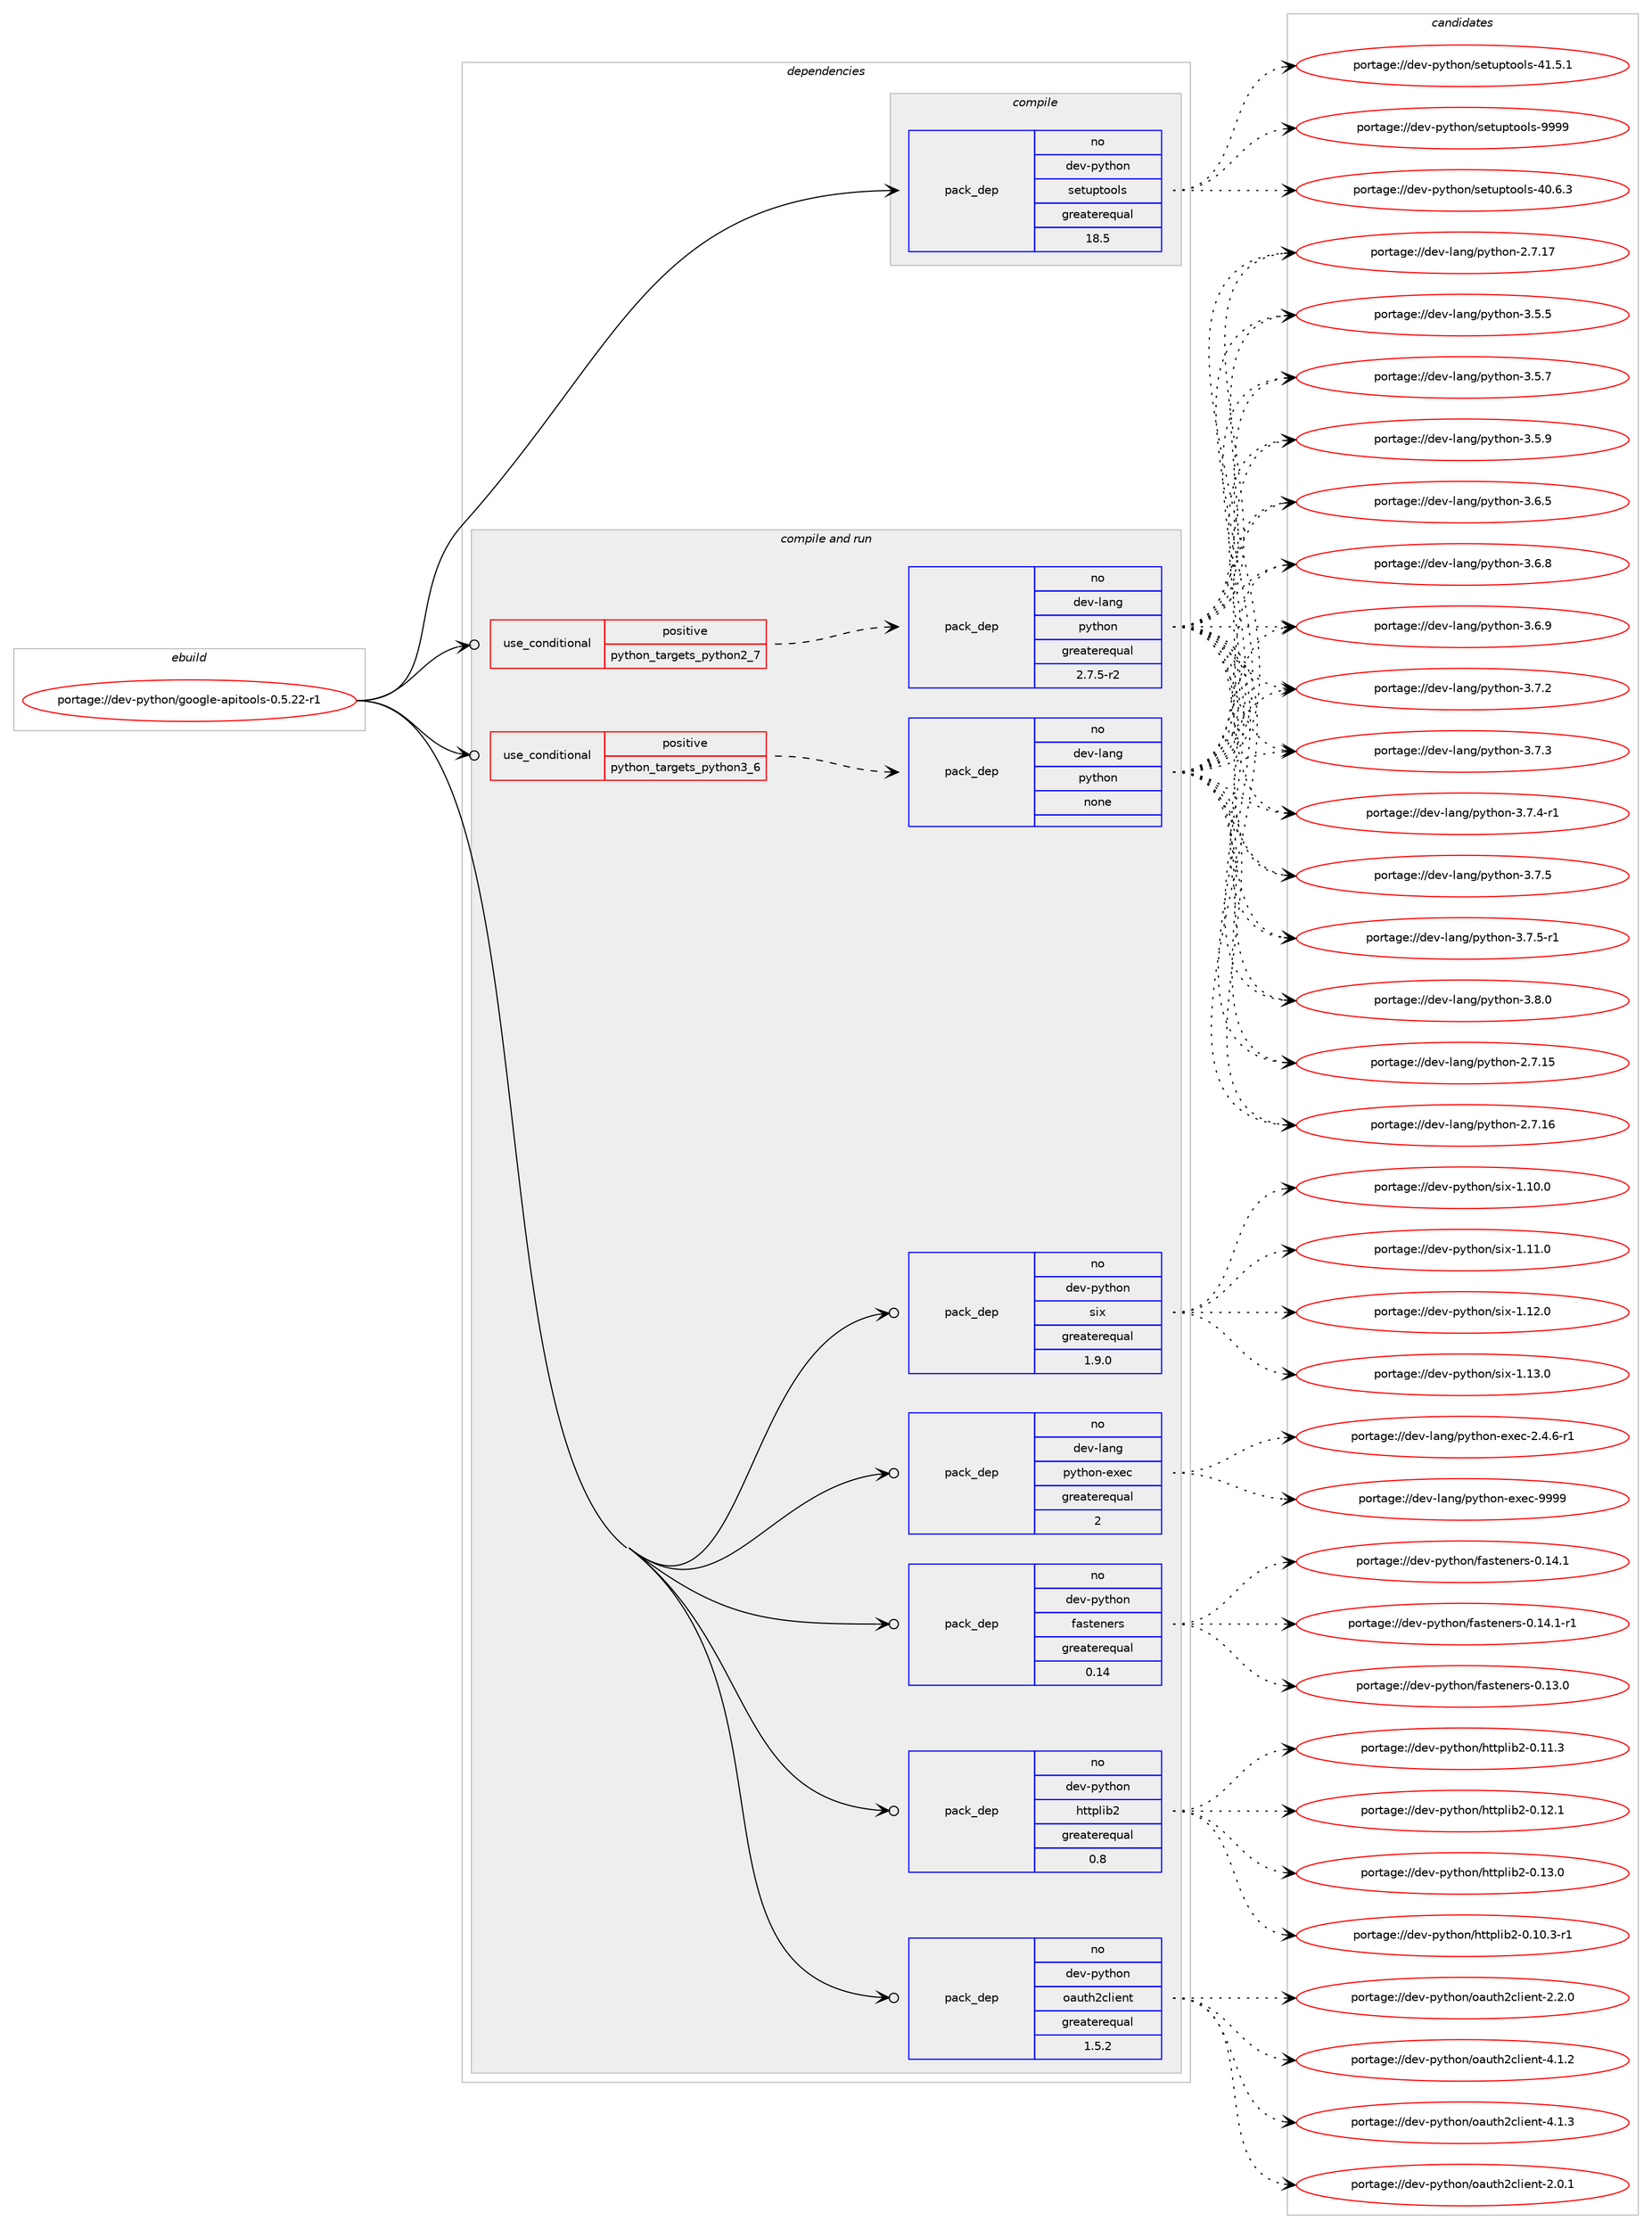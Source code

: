 digraph prolog {

# *************
# Graph options
# *************

newrank=true;
concentrate=true;
compound=true;
graph [rankdir=LR,fontname=Helvetica,fontsize=10,ranksep=1.5];#, ranksep=2.5, nodesep=0.2];
edge  [arrowhead=vee];
node  [fontname=Helvetica,fontsize=10];

# **********
# The ebuild
# **********

subgraph cluster_leftcol {
color=gray;
rank=same;
label=<<i>ebuild</i>>;
id [label="portage://dev-python/google-apitools-0.5.22-r1", color=red, width=4, href="../dev-python/google-apitools-0.5.22-r1.svg"];
}

# ****************
# The dependencies
# ****************

subgraph cluster_midcol {
color=gray;
label=<<i>dependencies</i>>;
subgraph cluster_compile {
fillcolor="#eeeeee";
style=filled;
label=<<i>compile</i>>;
subgraph pack109273 {
dependency141964 [label=<<TABLE BORDER="0" CELLBORDER="1" CELLSPACING="0" CELLPADDING="4" WIDTH="220"><TR><TD ROWSPAN="6" CELLPADDING="30">pack_dep</TD></TR><TR><TD WIDTH="110">no</TD></TR><TR><TD>dev-python</TD></TR><TR><TD>setuptools</TD></TR><TR><TD>greaterequal</TD></TR><TR><TD>18.5</TD></TR></TABLE>>, shape=none, color=blue];
}
id:e -> dependency141964:w [weight=20,style="solid",arrowhead="vee"];
}
subgraph cluster_compileandrun {
fillcolor="#eeeeee";
style=filled;
label=<<i>compile and run</i>>;
subgraph cond29372 {
dependency141965 [label=<<TABLE BORDER="0" CELLBORDER="1" CELLSPACING="0" CELLPADDING="4"><TR><TD ROWSPAN="3" CELLPADDING="10">use_conditional</TD></TR><TR><TD>positive</TD></TR><TR><TD>python_targets_python2_7</TD></TR></TABLE>>, shape=none, color=red];
subgraph pack109274 {
dependency141966 [label=<<TABLE BORDER="0" CELLBORDER="1" CELLSPACING="0" CELLPADDING="4" WIDTH="220"><TR><TD ROWSPAN="6" CELLPADDING="30">pack_dep</TD></TR><TR><TD WIDTH="110">no</TD></TR><TR><TD>dev-lang</TD></TR><TR><TD>python</TD></TR><TR><TD>greaterequal</TD></TR><TR><TD>2.7.5-r2</TD></TR></TABLE>>, shape=none, color=blue];
}
dependency141965:e -> dependency141966:w [weight=20,style="dashed",arrowhead="vee"];
}
id:e -> dependency141965:w [weight=20,style="solid",arrowhead="odotvee"];
subgraph cond29373 {
dependency141967 [label=<<TABLE BORDER="0" CELLBORDER="1" CELLSPACING="0" CELLPADDING="4"><TR><TD ROWSPAN="3" CELLPADDING="10">use_conditional</TD></TR><TR><TD>positive</TD></TR><TR><TD>python_targets_python3_6</TD></TR></TABLE>>, shape=none, color=red];
subgraph pack109275 {
dependency141968 [label=<<TABLE BORDER="0" CELLBORDER="1" CELLSPACING="0" CELLPADDING="4" WIDTH="220"><TR><TD ROWSPAN="6" CELLPADDING="30">pack_dep</TD></TR><TR><TD WIDTH="110">no</TD></TR><TR><TD>dev-lang</TD></TR><TR><TD>python</TD></TR><TR><TD>none</TD></TR><TR><TD></TD></TR></TABLE>>, shape=none, color=blue];
}
dependency141967:e -> dependency141968:w [weight=20,style="dashed",arrowhead="vee"];
}
id:e -> dependency141967:w [weight=20,style="solid",arrowhead="odotvee"];
subgraph pack109276 {
dependency141969 [label=<<TABLE BORDER="0" CELLBORDER="1" CELLSPACING="0" CELLPADDING="4" WIDTH="220"><TR><TD ROWSPAN="6" CELLPADDING="30">pack_dep</TD></TR><TR><TD WIDTH="110">no</TD></TR><TR><TD>dev-lang</TD></TR><TR><TD>python-exec</TD></TR><TR><TD>greaterequal</TD></TR><TR><TD>2</TD></TR></TABLE>>, shape=none, color=blue];
}
id:e -> dependency141969:w [weight=20,style="solid",arrowhead="odotvee"];
subgraph pack109277 {
dependency141970 [label=<<TABLE BORDER="0" CELLBORDER="1" CELLSPACING="0" CELLPADDING="4" WIDTH="220"><TR><TD ROWSPAN="6" CELLPADDING="30">pack_dep</TD></TR><TR><TD WIDTH="110">no</TD></TR><TR><TD>dev-python</TD></TR><TR><TD>fasteners</TD></TR><TR><TD>greaterequal</TD></TR><TR><TD>0.14</TD></TR></TABLE>>, shape=none, color=blue];
}
id:e -> dependency141970:w [weight=20,style="solid",arrowhead="odotvee"];
subgraph pack109278 {
dependency141971 [label=<<TABLE BORDER="0" CELLBORDER="1" CELLSPACING="0" CELLPADDING="4" WIDTH="220"><TR><TD ROWSPAN="6" CELLPADDING="30">pack_dep</TD></TR><TR><TD WIDTH="110">no</TD></TR><TR><TD>dev-python</TD></TR><TR><TD>httplib2</TD></TR><TR><TD>greaterequal</TD></TR><TR><TD>0.8</TD></TR></TABLE>>, shape=none, color=blue];
}
id:e -> dependency141971:w [weight=20,style="solid",arrowhead="odotvee"];
subgraph pack109279 {
dependency141972 [label=<<TABLE BORDER="0" CELLBORDER="1" CELLSPACING="0" CELLPADDING="4" WIDTH="220"><TR><TD ROWSPAN="6" CELLPADDING="30">pack_dep</TD></TR><TR><TD WIDTH="110">no</TD></TR><TR><TD>dev-python</TD></TR><TR><TD>oauth2client</TD></TR><TR><TD>greaterequal</TD></TR><TR><TD>1.5.2</TD></TR></TABLE>>, shape=none, color=blue];
}
id:e -> dependency141972:w [weight=20,style="solid",arrowhead="odotvee"];
subgraph pack109280 {
dependency141973 [label=<<TABLE BORDER="0" CELLBORDER="1" CELLSPACING="0" CELLPADDING="4" WIDTH="220"><TR><TD ROWSPAN="6" CELLPADDING="30">pack_dep</TD></TR><TR><TD WIDTH="110">no</TD></TR><TR><TD>dev-python</TD></TR><TR><TD>six</TD></TR><TR><TD>greaterequal</TD></TR><TR><TD>1.9.0</TD></TR></TABLE>>, shape=none, color=blue];
}
id:e -> dependency141973:w [weight=20,style="solid",arrowhead="odotvee"];
}
subgraph cluster_run {
fillcolor="#eeeeee";
style=filled;
label=<<i>run</i>>;
}
}

# **************
# The candidates
# **************

subgraph cluster_choices {
rank=same;
color=gray;
label=<<i>candidates</i>>;

subgraph choice109273 {
color=black;
nodesep=1;
choiceportage100101118451121211161041111104711510111611711211611111110811545524846544651 [label="portage://dev-python/setuptools-40.6.3", color=red, width=4,href="../dev-python/setuptools-40.6.3.svg"];
choiceportage100101118451121211161041111104711510111611711211611111110811545524946534649 [label="portage://dev-python/setuptools-41.5.1", color=red, width=4,href="../dev-python/setuptools-41.5.1.svg"];
choiceportage10010111845112121116104111110471151011161171121161111111081154557575757 [label="portage://dev-python/setuptools-9999", color=red, width=4,href="../dev-python/setuptools-9999.svg"];
dependency141964:e -> choiceportage100101118451121211161041111104711510111611711211611111110811545524846544651:w [style=dotted,weight="100"];
dependency141964:e -> choiceportage100101118451121211161041111104711510111611711211611111110811545524946534649:w [style=dotted,weight="100"];
dependency141964:e -> choiceportage10010111845112121116104111110471151011161171121161111111081154557575757:w [style=dotted,weight="100"];
}
subgraph choice109274 {
color=black;
nodesep=1;
choiceportage10010111845108971101034711212111610411111045504655464953 [label="portage://dev-lang/python-2.7.15", color=red, width=4,href="../dev-lang/python-2.7.15.svg"];
choiceportage10010111845108971101034711212111610411111045504655464954 [label="portage://dev-lang/python-2.7.16", color=red, width=4,href="../dev-lang/python-2.7.16.svg"];
choiceportage10010111845108971101034711212111610411111045504655464955 [label="portage://dev-lang/python-2.7.17", color=red, width=4,href="../dev-lang/python-2.7.17.svg"];
choiceportage100101118451089711010347112121116104111110455146534653 [label="portage://dev-lang/python-3.5.5", color=red, width=4,href="../dev-lang/python-3.5.5.svg"];
choiceportage100101118451089711010347112121116104111110455146534655 [label="portage://dev-lang/python-3.5.7", color=red, width=4,href="../dev-lang/python-3.5.7.svg"];
choiceportage100101118451089711010347112121116104111110455146534657 [label="portage://dev-lang/python-3.5.9", color=red, width=4,href="../dev-lang/python-3.5.9.svg"];
choiceportage100101118451089711010347112121116104111110455146544653 [label="portage://dev-lang/python-3.6.5", color=red, width=4,href="../dev-lang/python-3.6.5.svg"];
choiceportage100101118451089711010347112121116104111110455146544656 [label="portage://dev-lang/python-3.6.8", color=red, width=4,href="../dev-lang/python-3.6.8.svg"];
choiceportage100101118451089711010347112121116104111110455146544657 [label="portage://dev-lang/python-3.6.9", color=red, width=4,href="../dev-lang/python-3.6.9.svg"];
choiceportage100101118451089711010347112121116104111110455146554650 [label="portage://dev-lang/python-3.7.2", color=red, width=4,href="../dev-lang/python-3.7.2.svg"];
choiceportage100101118451089711010347112121116104111110455146554651 [label="portage://dev-lang/python-3.7.3", color=red, width=4,href="../dev-lang/python-3.7.3.svg"];
choiceportage1001011184510897110103471121211161041111104551465546524511449 [label="portage://dev-lang/python-3.7.4-r1", color=red, width=4,href="../dev-lang/python-3.7.4-r1.svg"];
choiceportage100101118451089711010347112121116104111110455146554653 [label="portage://dev-lang/python-3.7.5", color=red, width=4,href="../dev-lang/python-3.7.5.svg"];
choiceportage1001011184510897110103471121211161041111104551465546534511449 [label="portage://dev-lang/python-3.7.5-r1", color=red, width=4,href="../dev-lang/python-3.7.5-r1.svg"];
choiceportage100101118451089711010347112121116104111110455146564648 [label="portage://dev-lang/python-3.8.0", color=red, width=4,href="../dev-lang/python-3.8.0.svg"];
dependency141966:e -> choiceportage10010111845108971101034711212111610411111045504655464953:w [style=dotted,weight="100"];
dependency141966:e -> choiceportage10010111845108971101034711212111610411111045504655464954:w [style=dotted,weight="100"];
dependency141966:e -> choiceportage10010111845108971101034711212111610411111045504655464955:w [style=dotted,weight="100"];
dependency141966:e -> choiceportage100101118451089711010347112121116104111110455146534653:w [style=dotted,weight="100"];
dependency141966:e -> choiceportage100101118451089711010347112121116104111110455146534655:w [style=dotted,weight="100"];
dependency141966:e -> choiceportage100101118451089711010347112121116104111110455146534657:w [style=dotted,weight="100"];
dependency141966:e -> choiceportage100101118451089711010347112121116104111110455146544653:w [style=dotted,weight="100"];
dependency141966:e -> choiceportage100101118451089711010347112121116104111110455146544656:w [style=dotted,weight="100"];
dependency141966:e -> choiceportage100101118451089711010347112121116104111110455146544657:w [style=dotted,weight="100"];
dependency141966:e -> choiceportage100101118451089711010347112121116104111110455146554650:w [style=dotted,weight="100"];
dependency141966:e -> choiceportage100101118451089711010347112121116104111110455146554651:w [style=dotted,weight="100"];
dependency141966:e -> choiceportage1001011184510897110103471121211161041111104551465546524511449:w [style=dotted,weight="100"];
dependency141966:e -> choiceportage100101118451089711010347112121116104111110455146554653:w [style=dotted,weight="100"];
dependency141966:e -> choiceportage1001011184510897110103471121211161041111104551465546534511449:w [style=dotted,weight="100"];
dependency141966:e -> choiceportage100101118451089711010347112121116104111110455146564648:w [style=dotted,weight="100"];
}
subgraph choice109275 {
color=black;
nodesep=1;
choiceportage10010111845108971101034711212111610411111045504655464953 [label="portage://dev-lang/python-2.7.15", color=red, width=4,href="../dev-lang/python-2.7.15.svg"];
choiceportage10010111845108971101034711212111610411111045504655464954 [label="portage://dev-lang/python-2.7.16", color=red, width=4,href="../dev-lang/python-2.7.16.svg"];
choiceportage10010111845108971101034711212111610411111045504655464955 [label="portage://dev-lang/python-2.7.17", color=red, width=4,href="../dev-lang/python-2.7.17.svg"];
choiceportage100101118451089711010347112121116104111110455146534653 [label="portage://dev-lang/python-3.5.5", color=red, width=4,href="../dev-lang/python-3.5.5.svg"];
choiceportage100101118451089711010347112121116104111110455146534655 [label="portage://dev-lang/python-3.5.7", color=red, width=4,href="../dev-lang/python-3.5.7.svg"];
choiceportage100101118451089711010347112121116104111110455146534657 [label="portage://dev-lang/python-3.5.9", color=red, width=4,href="../dev-lang/python-3.5.9.svg"];
choiceportage100101118451089711010347112121116104111110455146544653 [label="portage://dev-lang/python-3.6.5", color=red, width=4,href="../dev-lang/python-3.6.5.svg"];
choiceportage100101118451089711010347112121116104111110455146544656 [label="portage://dev-lang/python-3.6.8", color=red, width=4,href="../dev-lang/python-3.6.8.svg"];
choiceportage100101118451089711010347112121116104111110455146544657 [label="portage://dev-lang/python-3.6.9", color=red, width=4,href="../dev-lang/python-3.6.9.svg"];
choiceportage100101118451089711010347112121116104111110455146554650 [label="portage://dev-lang/python-3.7.2", color=red, width=4,href="../dev-lang/python-3.7.2.svg"];
choiceportage100101118451089711010347112121116104111110455146554651 [label="portage://dev-lang/python-3.7.3", color=red, width=4,href="../dev-lang/python-3.7.3.svg"];
choiceportage1001011184510897110103471121211161041111104551465546524511449 [label="portage://dev-lang/python-3.7.4-r1", color=red, width=4,href="../dev-lang/python-3.7.4-r1.svg"];
choiceportage100101118451089711010347112121116104111110455146554653 [label="portage://dev-lang/python-3.7.5", color=red, width=4,href="../dev-lang/python-3.7.5.svg"];
choiceportage1001011184510897110103471121211161041111104551465546534511449 [label="portage://dev-lang/python-3.7.5-r1", color=red, width=4,href="../dev-lang/python-3.7.5-r1.svg"];
choiceportage100101118451089711010347112121116104111110455146564648 [label="portage://dev-lang/python-3.8.0", color=red, width=4,href="../dev-lang/python-3.8.0.svg"];
dependency141968:e -> choiceportage10010111845108971101034711212111610411111045504655464953:w [style=dotted,weight="100"];
dependency141968:e -> choiceportage10010111845108971101034711212111610411111045504655464954:w [style=dotted,weight="100"];
dependency141968:e -> choiceportage10010111845108971101034711212111610411111045504655464955:w [style=dotted,weight="100"];
dependency141968:e -> choiceportage100101118451089711010347112121116104111110455146534653:w [style=dotted,weight="100"];
dependency141968:e -> choiceportage100101118451089711010347112121116104111110455146534655:w [style=dotted,weight="100"];
dependency141968:e -> choiceportage100101118451089711010347112121116104111110455146534657:w [style=dotted,weight="100"];
dependency141968:e -> choiceportage100101118451089711010347112121116104111110455146544653:w [style=dotted,weight="100"];
dependency141968:e -> choiceportage100101118451089711010347112121116104111110455146544656:w [style=dotted,weight="100"];
dependency141968:e -> choiceportage100101118451089711010347112121116104111110455146544657:w [style=dotted,weight="100"];
dependency141968:e -> choiceportage100101118451089711010347112121116104111110455146554650:w [style=dotted,weight="100"];
dependency141968:e -> choiceportage100101118451089711010347112121116104111110455146554651:w [style=dotted,weight="100"];
dependency141968:e -> choiceportage1001011184510897110103471121211161041111104551465546524511449:w [style=dotted,weight="100"];
dependency141968:e -> choiceportage100101118451089711010347112121116104111110455146554653:w [style=dotted,weight="100"];
dependency141968:e -> choiceportage1001011184510897110103471121211161041111104551465546534511449:w [style=dotted,weight="100"];
dependency141968:e -> choiceportage100101118451089711010347112121116104111110455146564648:w [style=dotted,weight="100"];
}
subgraph choice109276 {
color=black;
nodesep=1;
choiceportage10010111845108971101034711212111610411111045101120101994550465246544511449 [label="portage://dev-lang/python-exec-2.4.6-r1", color=red, width=4,href="../dev-lang/python-exec-2.4.6-r1.svg"];
choiceportage10010111845108971101034711212111610411111045101120101994557575757 [label="portage://dev-lang/python-exec-9999", color=red, width=4,href="../dev-lang/python-exec-9999.svg"];
dependency141969:e -> choiceportage10010111845108971101034711212111610411111045101120101994550465246544511449:w [style=dotted,weight="100"];
dependency141969:e -> choiceportage10010111845108971101034711212111610411111045101120101994557575757:w [style=dotted,weight="100"];
}
subgraph choice109277 {
color=black;
nodesep=1;
choiceportage10010111845112121116104111110471029711511610111010111411545484649514648 [label="portage://dev-python/fasteners-0.13.0", color=red, width=4,href="../dev-python/fasteners-0.13.0.svg"];
choiceportage10010111845112121116104111110471029711511610111010111411545484649524649 [label="portage://dev-python/fasteners-0.14.1", color=red, width=4,href="../dev-python/fasteners-0.14.1.svg"];
choiceportage100101118451121211161041111104710297115116101110101114115454846495246494511449 [label="portage://dev-python/fasteners-0.14.1-r1", color=red, width=4,href="../dev-python/fasteners-0.14.1-r1.svg"];
dependency141970:e -> choiceportage10010111845112121116104111110471029711511610111010111411545484649514648:w [style=dotted,weight="100"];
dependency141970:e -> choiceportage10010111845112121116104111110471029711511610111010111411545484649524649:w [style=dotted,weight="100"];
dependency141970:e -> choiceportage100101118451121211161041111104710297115116101110101114115454846495246494511449:w [style=dotted,weight="100"];
}
subgraph choice109278 {
color=black;
nodesep=1;
choiceportage10010111845112121116104111110471041161161121081059850454846494846514511449 [label="portage://dev-python/httplib2-0.10.3-r1", color=red, width=4,href="../dev-python/httplib2-0.10.3-r1.svg"];
choiceportage1001011184511212111610411111047104116116112108105985045484649494651 [label="portage://dev-python/httplib2-0.11.3", color=red, width=4,href="../dev-python/httplib2-0.11.3.svg"];
choiceportage1001011184511212111610411111047104116116112108105985045484649504649 [label="portage://dev-python/httplib2-0.12.1", color=red, width=4,href="../dev-python/httplib2-0.12.1.svg"];
choiceportage1001011184511212111610411111047104116116112108105985045484649514648 [label="portage://dev-python/httplib2-0.13.0", color=red, width=4,href="../dev-python/httplib2-0.13.0.svg"];
dependency141971:e -> choiceportage10010111845112121116104111110471041161161121081059850454846494846514511449:w [style=dotted,weight="100"];
dependency141971:e -> choiceportage1001011184511212111610411111047104116116112108105985045484649494651:w [style=dotted,weight="100"];
dependency141971:e -> choiceportage1001011184511212111610411111047104116116112108105985045484649504649:w [style=dotted,weight="100"];
dependency141971:e -> choiceportage1001011184511212111610411111047104116116112108105985045484649514648:w [style=dotted,weight="100"];
}
subgraph choice109279 {
color=black;
nodesep=1;
choiceportage1001011184511212111610411111047111971171161045099108105101110116455046484649 [label="portage://dev-python/oauth2client-2.0.1", color=red, width=4,href="../dev-python/oauth2client-2.0.1.svg"];
choiceportage1001011184511212111610411111047111971171161045099108105101110116455046504648 [label="portage://dev-python/oauth2client-2.2.0", color=red, width=4,href="../dev-python/oauth2client-2.2.0.svg"];
choiceportage1001011184511212111610411111047111971171161045099108105101110116455246494650 [label="portage://dev-python/oauth2client-4.1.2", color=red, width=4,href="../dev-python/oauth2client-4.1.2.svg"];
choiceportage1001011184511212111610411111047111971171161045099108105101110116455246494651 [label="portage://dev-python/oauth2client-4.1.3", color=red, width=4,href="../dev-python/oauth2client-4.1.3.svg"];
dependency141972:e -> choiceportage1001011184511212111610411111047111971171161045099108105101110116455046484649:w [style=dotted,weight="100"];
dependency141972:e -> choiceportage1001011184511212111610411111047111971171161045099108105101110116455046504648:w [style=dotted,weight="100"];
dependency141972:e -> choiceportage1001011184511212111610411111047111971171161045099108105101110116455246494650:w [style=dotted,weight="100"];
dependency141972:e -> choiceportage1001011184511212111610411111047111971171161045099108105101110116455246494651:w [style=dotted,weight="100"];
}
subgraph choice109280 {
color=black;
nodesep=1;
choiceportage100101118451121211161041111104711510512045494649484648 [label="portage://dev-python/six-1.10.0", color=red, width=4,href="../dev-python/six-1.10.0.svg"];
choiceportage100101118451121211161041111104711510512045494649494648 [label="portage://dev-python/six-1.11.0", color=red, width=4,href="../dev-python/six-1.11.0.svg"];
choiceportage100101118451121211161041111104711510512045494649504648 [label="portage://dev-python/six-1.12.0", color=red, width=4,href="../dev-python/six-1.12.0.svg"];
choiceportage100101118451121211161041111104711510512045494649514648 [label="portage://dev-python/six-1.13.0", color=red, width=4,href="../dev-python/six-1.13.0.svg"];
dependency141973:e -> choiceportage100101118451121211161041111104711510512045494649484648:w [style=dotted,weight="100"];
dependency141973:e -> choiceportage100101118451121211161041111104711510512045494649494648:w [style=dotted,weight="100"];
dependency141973:e -> choiceportage100101118451121211161041111104711510512045494649504648:w [style=dotted,weight="100"];
dependency141973:e -> choiceportage100101118451121211161041111104711510512045494649514648:w [style=dotted,weight="100"];
}
}

}
